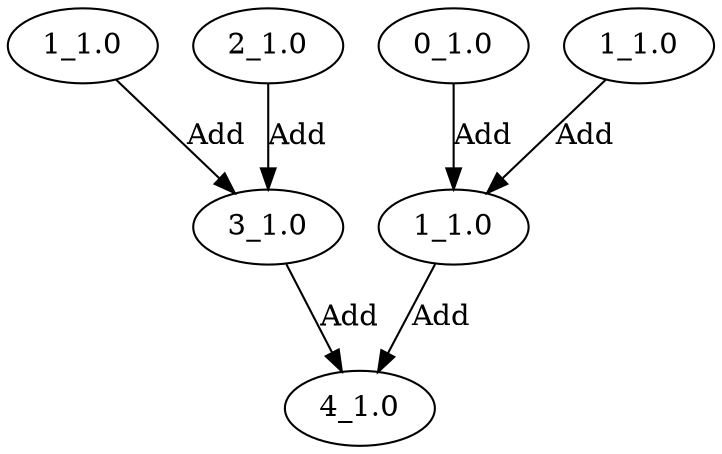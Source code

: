 digraph{
N0[label="1_1.0"]
N1[label="3_1.0"]
N2[label="4_1.0"]
N3[label="0_1.0"]
N4[label="1_1.0"]
N5[label="1_1.0"]
N6[label="2_1.0"]
N3->N0[label="Add"]
N5->N0[label="Add"]
N4->N1[label="Add"]
N6->N1[label="Add"]
N1->N2[label="Add"]
N0->N2[label="Add"]
}
